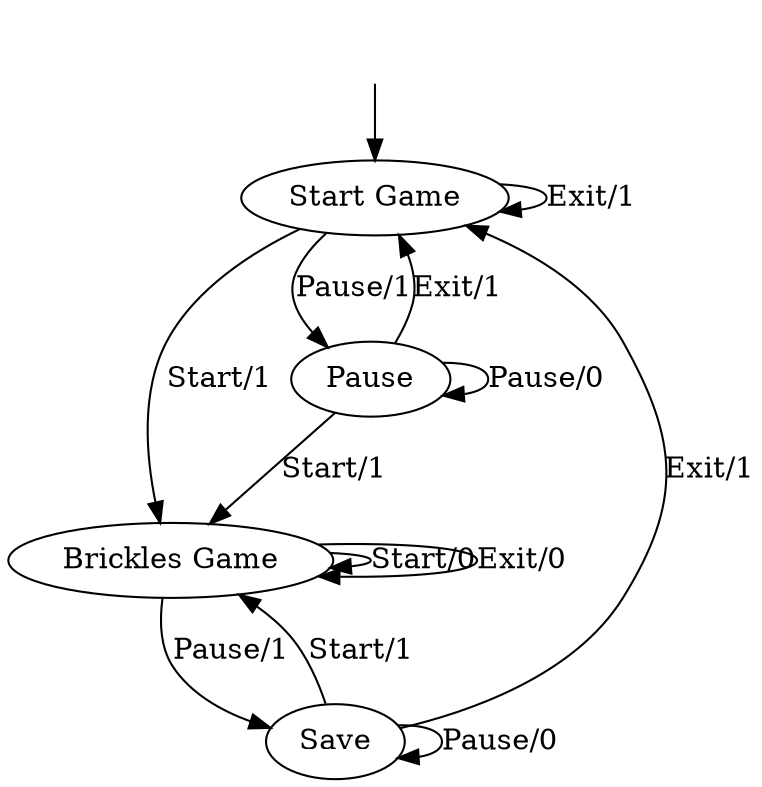digraph{
    	graph [version="brickles"];

__start0 [label="" shape="none"];
__start0 -> "Start Game";
"Start Game"
"Brickles Game"
"Pause"
"Save"

"Start Game" -> "Brickles Game" [label="Start/1"]
"Start Game" -> "Start Game" [label="Exit/1"]
"Start Game" -> "Pause" [label="Pause/1"] 
"Brickles Game" -> "Brickles Game" [label="Start/0"] 
"Brickles Game" -> "Brickles Game" [label="Exit/0"]
"Brickles Game" -> "Save" [label="Pause/1"]
"Pause"  -> "Brickles Game" [label="Start/1"]
"Pause"  -> "Start Game" [label="Exit/1"]
"Pause"  -> "Pause" [label="Pause/0"]
"Save" -> "Brickles Game" [label="Start/1"]
"Save" -> "Start Game" [label="Exit/1"]
"Save" -> "Save" [label="Pause/0"]
}


